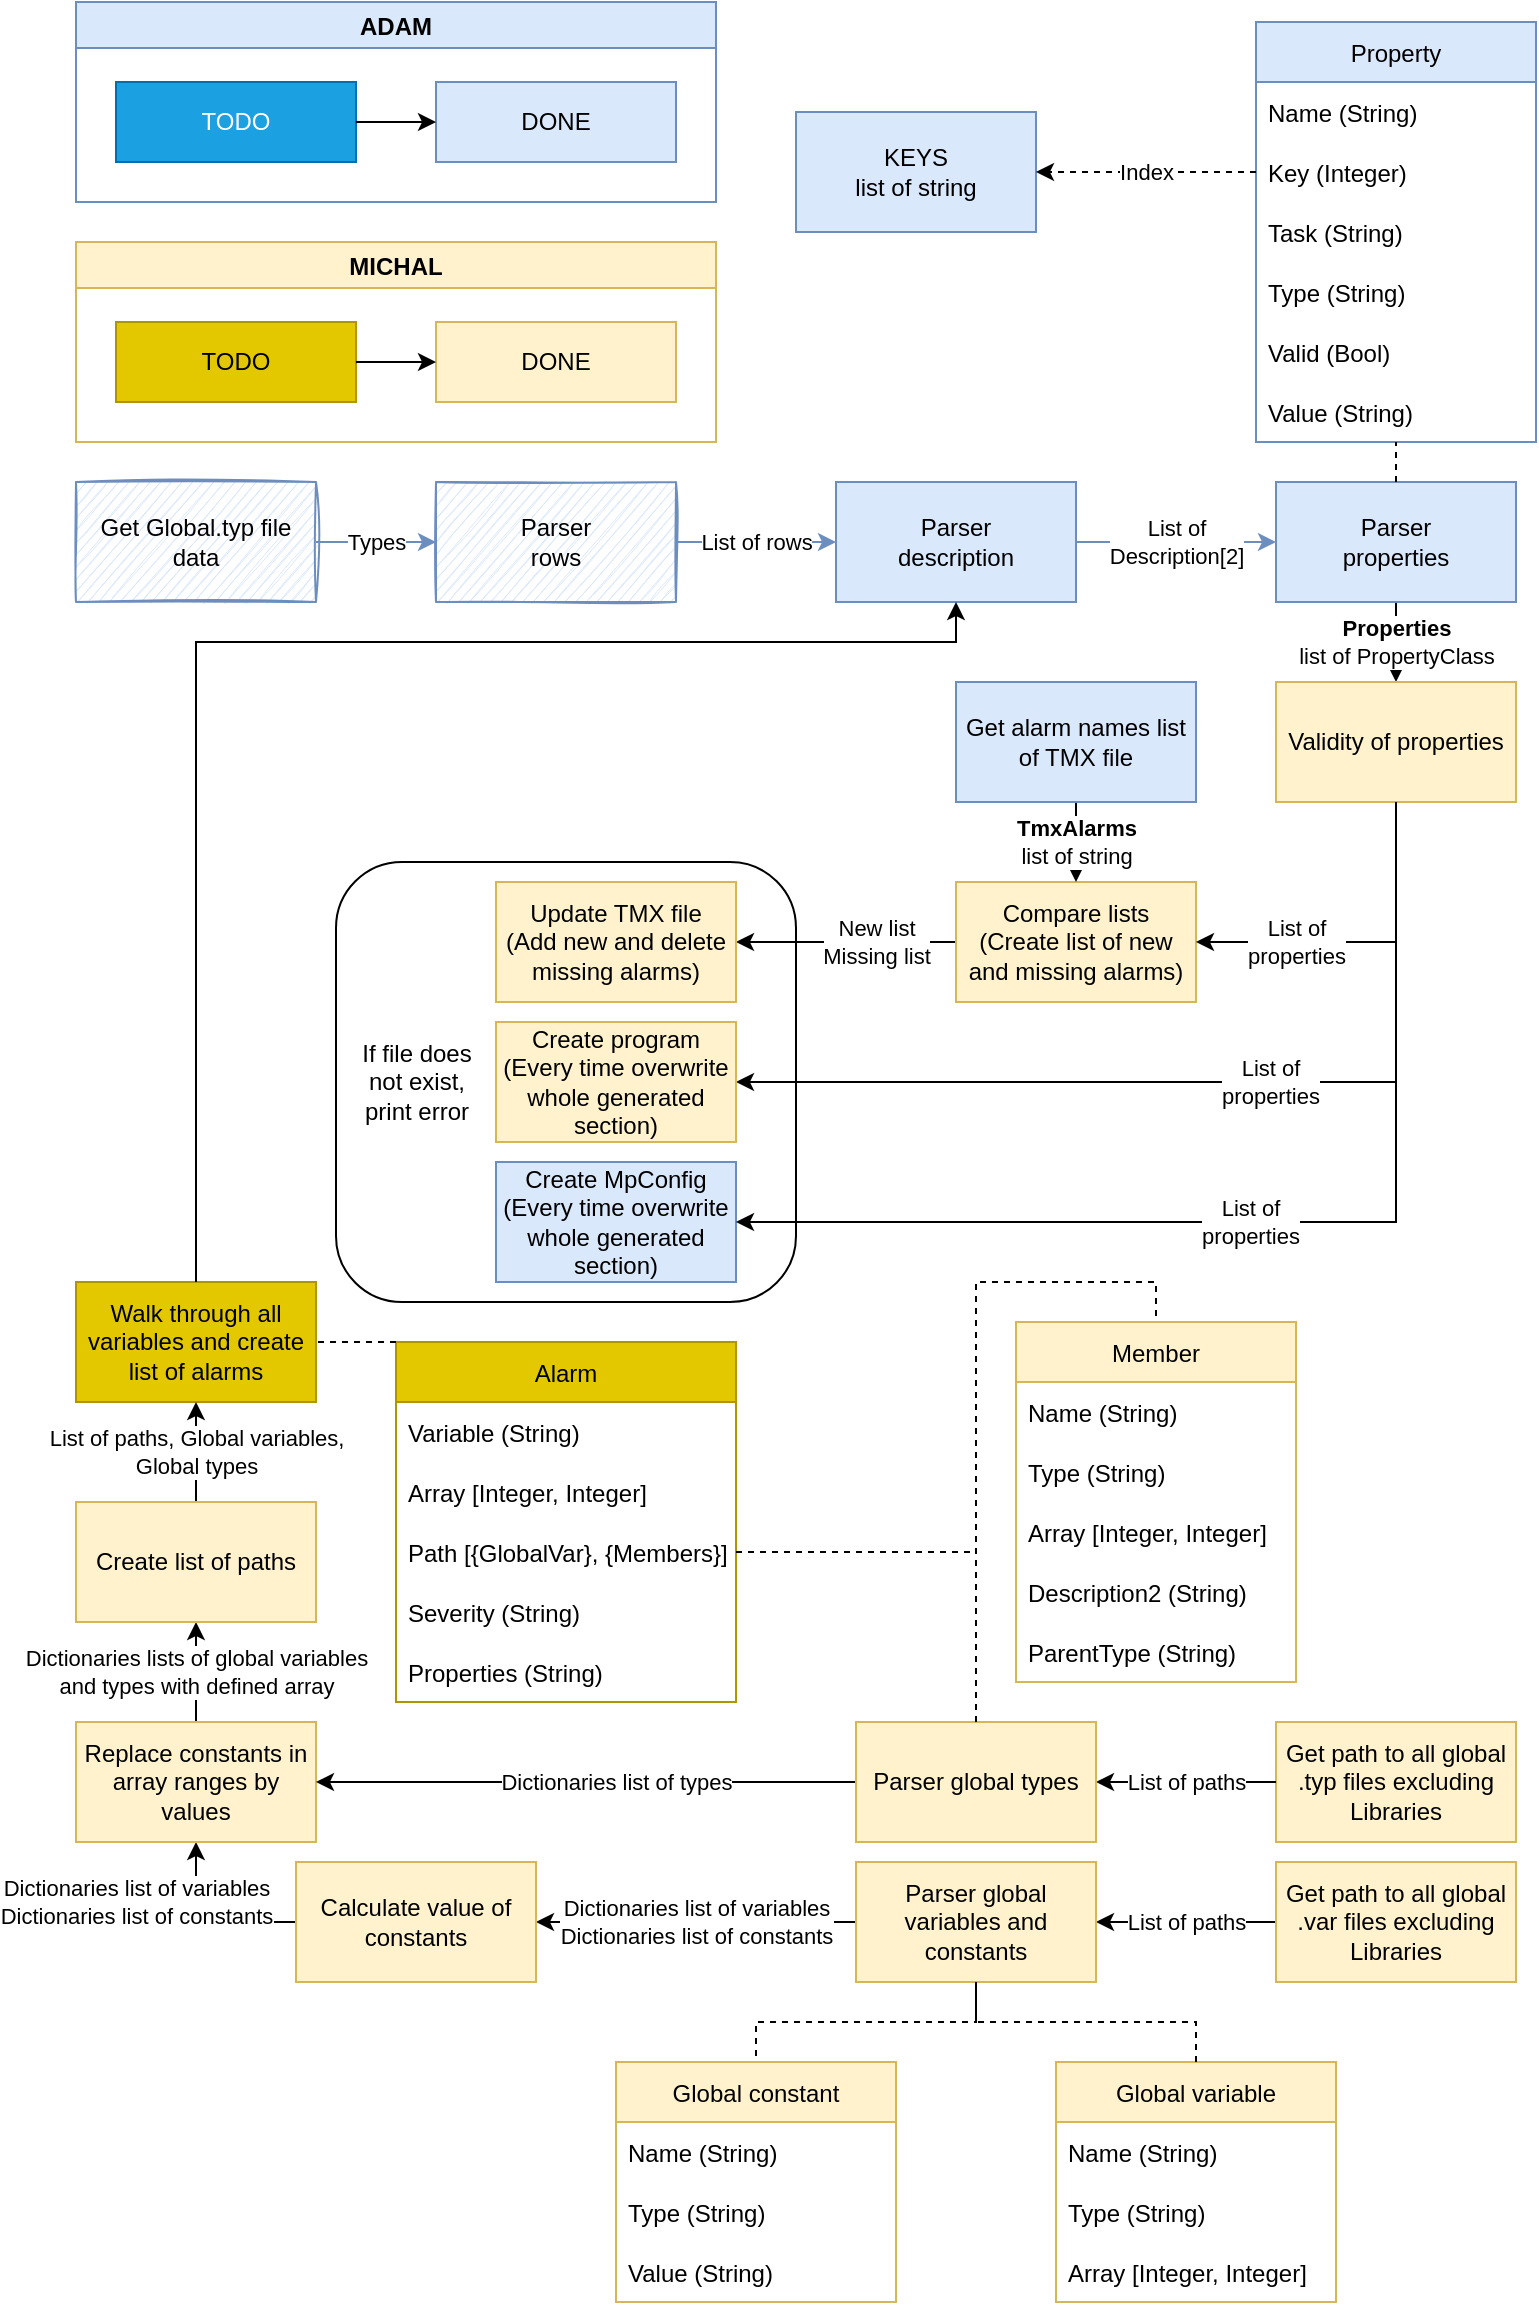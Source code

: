 <mxfile version="15.8.9" type="device"><diagram id="9NWAL7APkjzhfhenOMsG" name="Properties decoder"><mxGraphModel dx="1422" dy="762" grid="1" gridSize="10" guides="1" tooltips="1" connect="1" arrows="1" fold="1" page="1" pageScale="1" pageWidth="827" pageHeight="1169" math="0" shadow="0"><root><mxCell id="0"/><mxCell id="1" parent="0"/><mxCell id="HzwpLAhCbGpcK4hViFHr-84" value="" style="rounded=1;whiteSpace=wrap;html=1;labelBackgroundColor=none;" parent="1" vertex="1"><mxGeometry x="170" y="440" width="230" height="220" as="geometry"/></mxCell><mxCell id="HzwpLAhCbGpcK4hViFHr-85" value="Property" style="swimlane;fontStyle=0;childLayout=stackLayout;horizontal=1;startSize=30;horizontalStack=0;resizeParent=1;resizeParentMax=0;resizeLast=0;collapsible=1;marginBottom=0;fillColor=#dae8fc;strokeColor=#6c8ebf;" parent="1" vertex="1"><mxGeometry x="630" y="20" width="140" height="210" as="geometry"/></mxCell><mxCell id="HzwpLAhCbGpcK4hViFHr-115" value="Name (String)" style="text;strokeColor=none;fillColor=none;align=left;verticalAlign=middle;spacingLeft=4;spacingRight=4;overflow=hidden;points=[[0,0.5],[1,0.5]];portConstraint=eastwest;rotatable=0;" parent="HzwpLAhCbGpcK4hViFHr-85" vertex="1"><mxGeometry y="30" width="140" height="30" as="geometry"/></mxCell><mxCell id="HzwpLAhCbGpcK4hViFHr-86" value="Key (Integer)" style="text;strokeColor=none;fillColor=none;align=left;verticalAlign=middle;spacingLeft=4;spacingRight=4;overflow=hidden;points=[[0,0.5],[1,0.5]];portConstraint=eastwest;rotatable=0;" parent="HzwpLAhCbGpcK4hViFHr-85" vertex="1"><mxGeometry y="60" width="140" height="30" as="geometry"/></mxCell><mxCell id="HzwpLAhCbGpcK4hViFHr-89" value="Task (String)" style="text;strokeColor=none;fillColor=none;align=left;verticalAlign=middle;spacingLeft=4;spacingRight=4;overflow=hidden;points=[[0,0.5],[1,0.5]];portConstraint=eastwest;rotatable=0;" parent="HzwpLAhCbGpcK4hViFHr-85" vertex="1"><mxGeometry y="90" width="140" height="30" as="geometry"/></mxCell><mxCell id="HzwpLAhCbGpcK4hViFHr-116" value="Type (String)" style="text;strokeColor=none;fillColor=none;align=left;verticalAlign=middle;spacingLeft=4;spacingRight=4;overflow=hidden;points=[[0,0.5],[1,0.5]];portConstraint=eastwest;rotatable=0;" parent="HzwpLAhCbGpcK4hViFHr-85" vertex="1"><mxGeometry y="120" width="140" height="30" as="geometry"/></mxCell><mxCell id="HzwpLAhCbGpcK4hViFHr-87" value="Valid (Bool)" style="text;strokeColor=none;fillColor=none;align=left;verticalAlign=middle;spacingLeft=4;spacingRight=4;overflow=hidden;points=[[0,0.5],[1,0.5]];portConstraint=eastwest;rotatable=0;" parent="HzwpLAhCbGpcK4hViFHr-85" vertex="1"><mxGeometry y="150" width="140" height="30" as="geometry"/></mxCell><mxCell id="HzwpLAhCbGpcK4hViFHr-88" value="Value (String)" style="text;strokeColor=none;fillColor=none;align=left;verticalAlign=middle;spacingLeft=4;spacingRight=4;overflow=hidden;points=[[0,0.5],[1,0.5]];portConstraint=eastwest;rotatable=0;" parent="HzwpLAhCbGpcK4hViFHr-85" vertex="1"><mxGeometry y="180" width="140" height="30" as="geometry"/></mxCell><mxCell id="HzwpLAhCbGpcK4hViFHr-90" value="List of &lt;br&gt;Description[2]" style="edgeStyle=orthogonalEdgeStyle;rounded=0;orthogonalLoop=1;jettySize=auto;html=1;entryX=0;entryY=0.5;entryDx=0;entryDy=0;fillColor=#dae8fc;strokeColor=#6c8ebf;" parent="1" source="HzwpLAhCbGpcK4hViFHr-91" target="HzwpLAhCbGpcK4hViFHr-95" edge="1"><mxGeometry relative="1" as="geometry"><mxPoint x="594.0" y="295" as="targetPoint"/></mxGeometry></mxCell><mxCell id="HzwpLAhCbGpcK4hViFHr-91" value="Parser&lt;br&gt;description" style="rounded=0;whiteSpace=wrap;html=1;fillColor=#dae8fc;strokeColor=#6c8ebf;" parent="1" vertex="1"><mxGeometry x="420" y="250" width="120" height="60" as="geometry"/></mxCell><mxCell id="HzwpLAhCbGpcK4hViFHr-92" value="List of rows" style="edgeStyle=orthogonalEdgeStyle;rounded=0;orthogonalLoop=1;jettySize=auto;html=1;exitX=1;exitY=0.5;exitDx=0;exitDy=0;fillColor=#dae8fc;strokeColor=#6c8ebf;" parent="1" source="HzwpLAhCbGpcK4hViFHr-93" target="HzwpLAhCbGpcK4hViFHr-91" edge="1"><mxGeometry relative="1" as="geometry"><mxPoint x="450" y="280" as="sourcePoint"/></mxGeometry></mxCell><mxCell id="HzwpLAhCbGpcK4hViFHr-93" value="Parser&lt;br&gt;rows" style="rounded=0;whiteSpace=wrap;html=1;fillColor=#dae8fc;strokeColor=#6c8ebf;gradientDirection=west;glass=0;shadow=0;sketch=1;" parent="1" vertex="1"><mxGeometry x="220" y="250" width="120" height="60" as="geometry"/></mxCell><mxCell id="HzwpLAhCbGpcK4hViFHr-94" value="&lt;b&gt;Properties&lt;/b&gt;&lt;br&gt;list of PropertyClass" style="edgeStyle=orthogonalEdgeStyle;rounded=0;orthogonalLoop=1;jettySize=auto;html=1;exitX=0.5;exitY=1;exitDx=0;exitDy=0;" parent="1" source="HzwpLAhCbGpcK4hViFHr-95" target="HzwpLAhCbGpcK4hViFHr-98" edge="1"><mxGeometry relative="1" as="geometry"/></mxCell><mxCell id="HzwpLAhCbGpcK4hViFHr-95" value="Parser&lt;br&gt;properties" style="rounded=0;whiteSpace=wrap;html=1;fillColor=#dae8fc;strokeColor=#6c8ebf;" parent="1" vertex="1"><mxGeometry x="640" y="250" width="120" height="60" as="geometry"/></mxCell><mxCell id="HzwpLAhCbGpcK4hViFHr-96" value="" style="endArrow=none;dashed=1;html=1;rounded=0;exitX=0.5;exitY=0;exitDx=0;exitDy=0;" parent="1" source="HzwpLAhCbGpcK4hViFHr-95" target="HzwpLAhCbGpcK4hViFHr-85" edge="1"><mxGeometry width="50" height="50" relative="1" as="geometry"><mxPoint x="640" y="340" as="sourcePoint"/><mxPoint x="530" y="240" as="targetPoint"/></mxGeometry></mxCell><mxCell id="HzwpLAhCbGpcK4hViFHr-97" value="List of&lt;br&gt;properties" style="edgeStyle=orthogonalEdgeStyle;rounded=0;orthogonalLoop=1;jettySize=auto;html=1;entryX=1;entryY=0.5;entryDx=0;entryDy=0;" parent="1" source="HzwpLAhCbGpcK4hViFHr-98" target="HzwpLAhCbGpcK4hViFHr-101" edge="1"><mxGeometry x="-0.137" relative="1" as="geometry"><mxPoint x="700" y="540" as="targetPoint"/><Array as="points"><mxPoint x="700" y="550"/></Array><mxPoint as="offset"/></mxGeometry></mxCell><mxCell id="HzwpLAhCbGpcK4hViFHr-98" value="Validity&amp;nbsp;of properties" style="rounded=0;whiteSpace=wrap;html=1;fillColor=#fff2cc;strokeColor=#d6b656;" parent="1" vertex="1"><mxGeometry x="640" y="350" width="120" height="60" as="geometry"/></mxCell><mxCell id="HzwpLAhCbGpcK4hViFHr-99" value="KEYS&lt;br&gt;list of string" style="rounded=0;whiteSpace=wrap;html=1;fillColor=#dae8fc;strokeColor=#6c8ebf;" parent="1" vertex="1"><mxGeometry x="400" y="65" width="120" height="60" as="geometry"/></mxCell><mxCell id="HzwpLAhCbGpcK4hViFHr-100" value="Index" style="edgeStyle=orthogonalEdgeStyle;rounded=0;orthogonalLoop=1;jettySize=auto;html=1;exitX=0;exitY=0.5;exitDx=0;exitDy=0;entryX=1;entryY=0.5;entryDx=0;entryDy=0;dashed=1;" parent="1" source="HzwpLAhCbGpcK4hViFHr-86" target="HzwpLAhCbGpcK4hViFHr-99" edge="1"><mxGeometry relative="1" as="geometry"/></mxCell><mxCell id="HzwpLAhCbGpcK4hViFHr-101" value="Create program&lt;br&gt;(Every time overwrite whole generated section)" style="whiteSpace=wrap;html=1;rounded=0;fillColor=#fff2cc;strokeColor=#d6b656;" parent="1" vertex="1"><mxGeometry x="250" y="520" width="120" height="60" as="geometry"/></mxCell><mxCell id="HzwpLAhCbGpcK4hViFHr-102" value="Create MpConfig&lt;br&gt;(Every time overwrite whole generated section)" style="whiteSpace=wrap;html=1;rounded=0;fillColor=#dae8fc;strokeColor=#6c8ebf;" parent="1" vertex="1"><mxGeometry x="250" y="590" width="120" height="60" as="geometry"/></mxCell><mxCell id="HzwpLAhCbGpcK4hViFHr-103" value="Types" style="edgeStyle=orthogonalEdgeStyle;rounded=0;orthogonalLoop=1;jettySize=auto;html=1;entryX=0;entryY=0.5;entryDx=0;entryDy=0;fillColor=#dae8fc;strokeColor=#6c8ebf;" parent="1" source="HzwpLAhCbGpcK4hViFHr-104" target="HzwpLAhCbGpcK4hViFHr-93" edge="1"><mxGeometry relative="1" as="geometry"/></mxCell><mxCell id="HzwpLAhCbGpcK4hViFHr-104" value="Get Global.typ file data" style="rounded=0;whiteSpace=wrap;html=1;fillColor=#dae8fc;strokeColor=#6c8ebf;gradientDirection=west;glass=0;shadow=0;sketch=1;" parent="1" vertex="1"><mxGeometry x="40" y="250" width="120" height="60" as="geometry"/></mxCell><mxCell id="HzwpLAhCbGpcK4hViFHr-105" value="List of&lt;br&gt;properties" style="edgeStyle=orthogonalEdgeStyle;rounded=0;orthogonalLoop=1;jettySize=auto;html=1;entryX=1;entryY=0.5;entryDx=0;entryDy=0;exitX=0.5;exitY=1;exitDx=0;exitDy=0;" parent="1" source="HzwpLAhCbGpcK4hViFHr-98" target="HzwpLAhCbGpcK4hViFHr-102" edge="1"><mxGeometry x="0.049" relative="1" as="geometry"><mxPoint x="710" y="490" as="sourcePoint"/><mxPoint x="570" y="560" as="targetPoint"/><Array as="points"><mxPoint x="700" y="620"/></Array><mxPoint as="offset"/></mxGeometry></mxCell><mxCell id="HzwpLAhCbGpcK4hViFHr-108" value="New list&lt;br&gt;Missing list" style="edgeStyle=orthogonalEdgeStyle;rounded=0;orthogonalLoop=1;jettySize=auto;html=1;" parent="1" source="HzwpLAhCbGpcK4hViFHr-109" target="HzwpLAhCbGpcK4hViFHr-114" edge="1"><mxGeometry x="-0.273" relative="1" as="geometry"><mxPoint as="offset"/><Array as="points"><mxPoint x="410" y="480"/><mxPoint x="410" y="480"/></Array></mxGeometry></mxCell><mxCell id="HzwpLAhCbGpcK4hViFHr-109" value="Compare lists&lt;br&gt;(Create list of new and missing alarms)" style="rounded=0;whiteSpace=wrap;html=1;fillColor=#fff2cc;strokeColor=#d6b656;" parent="1" vertex="1"><mxGeometry x="480" y="450" width="120" height="60" as="geometry"/></mxCell><mxCell id="HzwpLAhCbGpcK4hViFHr-110" value="&lt;b&gt;TmxAlarms&lt;br&gt;&lt;/b&gt;list of string" style="edgeStyle=orthogonalEdgeStyle;rounded=0;orthogonalLoop=1;jettySize=auto;html=1;" parent="1" source="HzwpLAhCbGpcK4hViFHr-111" target="HzwpLAhCbGpcK4hViFHr-109" edge="1"><mxGeometry relative="1" as="geometry"/></mxCell><mxCell id="HzwpLAhCbGpcK4hViFHr-111" value="Get alarm names list of TMX file" style="rounded=0;whiteSpace=wrap;html=1;fillColor=#dae8fc;strokeColor=#6c8ebf;" parent="1" vertex="1"><mxGeometry x="480" y="350" width="120" height="60" as="geometry"/></mxCell><mxCell id="HzwpLAhCbGpcK4hViFHr-112" value="List of&lt;br&gt;properties" style="edgeStyle=orthogonalEdgeStyle;rounded=0;orthogonalLoop=1;jettySize=auto;html=1;entryX=1;entryY=0.5;entryDx=0;entryDy=0;exitX=0.5;exitY=1;exitDx=0;exitDy=0;" parent="1" source="HzwpLAhCbGpcK4hViFHr-98" target="HzwpLAhCbGpcK4hViFHr-109" edge="1"><mxGeometry x="0.412" relative="1" as="geometry"><mxPoint x="710" y="440" as="sourcePoint"/><mxPoint x="550" y="610" as="targetPoint"/><Array as="points"><mxPoint x="700" y="480"/></Array><mxPoint as="offset"/></mxGeometry></mxCell><mxCell id="HzwpLAhCbGpcK4hViFHr-113" value="If file does&lt;br&gt;not exist,&lt;br&gt;print error" style="text;html=1;align=center;verticalAlign=middle;resizable=0;points=[];autosize=1;strokeColor=none;fillColor=none;" parent="1" vertex="1"><mxGeometry x="175" y="525" width="70" height="50" as="geometry"/></mxCell><mxCell id="HzwpLAhCbGpcK4hViFHr-114" value="Update TMX file&lt;br&gt;(Add new and delete missing alarms)" style="rounded=0;whiteSpace=wrap;html=1;fillColor=#fff2cc;strokeColor=#d6b656;" parent="1" vertex="1"><mxGeometry x="250" y="450" width="120" height="60" as="geometry"/></mxCell><mxCell id="QvO_6JArTD7BzE3vEbCa-9" value="ADAM" style="swimlane;fillColor=#dae8fc;strokeColor=#6c8ebf;" parent="1" vertex="1"><mxGeometry x="40" y="10" width="320" height="100" as="geometry"/></mxCell><mxCell id="HzwpLAhCbGpcK4hViFHr-106" value="TODO" style="rounded=0;whiteSpace=wrap;html=1;fillColor=#1ba1e2;strokeColor=#006EAF;fontColor=#ffffff;" parent="QvO_6JArTD7BzE3vEbCa-9" vertex="1"><mxGeometry x="20" y="40" width="120" height="40" as="geometry"/></mxCell><mxCell id="QvO_6JArTD7BzE3vEbCa-3" value="DONE" style="rounded=0;whiteSpace=wrap;html=1;fillColor=#dae8fc;strokeColor=#6c8ebf;" parent="QvO_6JArTD7BzE3vEbCa-9" vertex="1"><mxGeometry x="180" y="40" width="120" height="40" as="geometry"/></mxCell><mxCell id="QvO_6JArTD7BzE3vEbCa-2" value="" style="edgeStyle=orthogonalEdgeStyle;rounded=0;orthogonalLoop=1;jettySize=auto;html=1;entryX=0;entryY=0.5;entryDx=0;entryDy=0;" parent="QvO_6JArTD7BzE3vEbCa-9" source="HzwpLAhCbGpcK4hViFHr-106" target="QvO_6JArTD7BzE3vEbCa-3" edge="1"><mxGeometry relative="1" as="geometry"><mxPoint x="-210" y="10" as="targetPoint"/></mxGeometry></mxCell><mxCell id="QvO_6JArTD7BzE3vEbCa-10" value="MICHAL" style="swimlane;fillColor=#fff2cc;strokeColor=#d6b656;" parent="1" vertex="1"><mxGeometry x="40" y="130" width="320" height="100" as="geometry"><mxRectangle x="50" y="280" width="80" height="23" as="alternateBounds"/></mxGeometry></mxCell><mxCell id="QvO_6JArTD7BzE3vEbCa-11" value="TODO" style="rounded=0;whiteSpace=wrap;html=1;fillColor=#e3c800;strokeColor=#B09500;fontColor=#000000;" parent="QvO_6JArTD7BzE3vEbCa-10" vertex="1"><mxGeometry x="20" y="40" width="120" height="40" as="geometry"/></mxCell><mxCell id="QvO_6JArTD7BzE3vEbCa-12" value="DONE" style="rounded=0;whiteSpace=wrap;html=1;fillColor=#fff2cc;strokeColor=#d6b656;" parent="QvO_6JArTD7BzE3vEbCa-10" vertex="1"><mxGeometry x="180" y="40" width="120" height="40" as="geometry"/></mxCell><mxCell id="QvO_6JArTD7BzE3vEbCa-13" value="" style="edgeStyle=orthogonalEdgeStyle;rounded=0;orthogonalLoop=1;jettySize=auto;html=1;entryX=0;entryY=0.5;entryDx=0;entryDy=0;" parent="QvO_6JArTD7BzE3vEbCa-10" source="QvO_6JArTD7BzE3vEbCa-11" target="QvO_6JArTD7BzE3vEbCa-12" edge="1"><mxGeometry relative="1" as="geometry"><mxPoint x="-210" y="10" as="targetPoint"/></mxGeometry></mxCell><mxCell id="1fbnJ7_X0OleI06kqf7i-3" value="List of paths" style="edgeStyle=orthogonalEdgeStyle;rounded=0;orthogonalLoop=1;jettySize=auto;html=1;" parent="1" source="1fbnJ7_X0OleI06kqf7i-1" target="1fbnJ7_X0OleI06kqf7i-2" edge="1"><mxGeometry relative="1" as="geometry"/></mxCell><mxCell id="1fbnJ7_X0OleI06kqf7i-1" value="Get path to all global .var files excluding Libraries" style="rounded=0;whiteSpace=wrap;html=1;fillColor=#fff2cc;strokeColor=#d6b656;" parent="1" vertex="1"><mxGeometry x="640" y="940" width="120" height="60" as="geometry"/></mxCell><mxCell id="1fbnJ7_X0OleI06kqf7i-18" value="Dictionaries list of variables&lt;br&gt;Dictionaries list of constants" style="edgeStyle=orthogonalEdgeStyle;rounded=0;orthogonalLoop=1;jettySize=auto;html=1;" parent="1" source="1fbnJ7_X0OleI06kqf7i-2" target="1fbnJ7_X0OleI06kqf7i-17" edge="1"><mxGeometry relative="1" as="geometry"/></mxCell><mxCell id="1fbnJ7_X0OleI06kqf7i-2" value="Parser global variables and constants" style="whiteSpace=wrap;html=1;rounded=0;strokeColor=#d6b656;fillColor=#fff2cc;" parent="1" vertex="1"><mxGeometry x="430" y="940" width="120" height="60" as="geometry"/></mxCell><mxCell id="1fbnJ7_X0OleI06kqf7i-4" value="Global variable" style="swimlane;fontStyle=0;childLayout=stackLayout;horizontal=1;startSize=30;horizontalStack=0;resizeParent=1;resizeParentMax=0;resizeLast=0;collapsible=1;marginBottom=0;fillColor=#fff2cc;strokeColor=#d6b656;" parent="1" vertex="1"><mxGeometry x="530" y="1040" width="140" height="120" as="geometry"/></mxCell><mxCell id="1fbnJ7_X0OleI06kqf7i-5" value="Name (String)" style="text;strokeColor=none;fillColor=none;align=left;verticalAlign=middle;spacingLeft=4;spacingRight=4;overflow=hidden;points=[[0,0.5],[1,0.5]];portConstraint=eastwest;rotatable=0;" parent="1fbnJ7_X0OleI06kqf7i-4" vertex="1"><mxGeometry y="30" width="140" height="30" as="geometry"/></mxCell><mxCell id="1fbnJ7_X0OleI06kqf7i-8" value="Type (String)" style="text;strokeColor=none;fillColor=none;align=left;verticalAlign=middle;spacingLeft=4;spacingRight=4;overflow=hidden;points=[[0,0.5],[1,0.5]];portConstraint=eastwest;rotatable=0;" parent="1fbnJ7_X0OleI06kqf7i-4" vertex="1"><mxGeometry y="60" width="140" height="30" as="geometry"/></mxCell><mxCell id="1fbnJ7_X0OleI06kqf7i-9" value="Array [Integer, Integer]" style="text;strokeColor=none;fillColor=none;align=left;verticalAlign=middle;spacingLeft=4;spacingRight=4;overflow=hidden;points=[[0,0.5],[1,0.5]];portConstraint=eastwest;rotatable=0;" parent="1fbnJ7_X0OleI06kqf7i-4" vertex="1"><mxGeometry y="90" width="140" height="30" as="geometry"/></mxCell><mxCell id="1fbnJ7_X0OleI06kqf7i-11" value="" style="endArrow=none;dashed=1;html=1;rounded=0;entryX=0.5;entryY=1;entryDx=0;entryDy=0;exitX=0.5;exitY=0;exitDx=0;exitDy=0;" parent="1" source="1fbnJ7_X0OleI06kqf7i-4" target="1fbnJ7_X0OleI06kqf7i-2" edge="1"><mxGeometry width="50" height="50" relative="1" as="geometry"><mxPoint x="390" y="1095" as="sourcePoint"/><mxPoint x="440" y="1045" as="targetPoint"/><Array as="points"><mxPoint x="600" y="1020"/><mxPoint x="490" y="1020"/></Array></mxGeometry></mxCell><mxCell id="1fbnJ7_X0OleI06kqf7i-12" value="Global constant" style="swimlane;fontStyle=0;childLayout=stackLayout;horizontal=1;startSize=30;horizontalStack=0;resizeParent=1;resizeParentMax=0;resizeLast=0;collapsible=1;marginBottom=0;fillColor=#fff2cc;strokeColor=#d6b656;" parent="1" vertex="1"><mxGeometry x="310" y="1040" width="140" height="120" as="geometry"/></mxCell><mxCell id="1fbnJ7_X0OleI06kqf7i-13" value="Name (String)" style="text;strokeColor=none;fillColor=none;align=left;verticalAlign=middle;spacingLeft=4;spacingRight=4;overflow=hidden;points=[[0,0.5],[1,0.5]];portConstraint=eastwest;rotatable=0;" parent="1fbnJ7_X0OleI06kqf7i-12" vertex="1"><mxGeometry y="30" width="140" height="30" as="geometry"/></mxCell><mxCell id="1fbnJ7_X0OleI06kqf7i-14" value="Type (String)" style="text;strokeColor=none;fillColor=none;align=left;verticalAlign=middle;spacingLeft=4;spacingRight=4;overflow=hidden;points=[[0,0.5],[1,0.5]];portConstraint=eastwest;rotatable=0;" parent="1fbnJ7_X0OleI06kqf7i-12" vertex="1"><mxGeometry y="60" width="140" height="30" as="geometry"/></mxCell><mxCell id="1fbnJ7_X0OleI06kqf7i-15" value="Value (String)" style="text;strokeColor=none;fillColor=none;align=left;verticalAlign=middle;spacingLeft=4;spacingRight=4;overflow=hidden;points=[[0,0.5],[1,0.5]];portConstraint=eastwest;rotatable=0;" parent="1fbnJ7_X0OleI06kqf7i-12" vertex="1"><mxGeometry y="90" width="140" height="30" as="geometry"/></mxCell><mxCell id="1fbnJ7_X0OleI06kqf7i-16" value="" style="endArrow=none;dashed=1;html=1;rounded=0;exitX=0.5;exitY=1;exitDx=0;exitDy=0;entryX=0.5;entryY=0;entryDx=0;entryDy=0;" parent="1" source="1fbnJ7_X0OleI06kqf7i-2" target="1fbnJ7_X0OleI06kqf7i-12" edge="1"><mxGeometry width="50" height="50" relative="1" as="geometry"><mxPoint x="490" y="958" as="sourcePoint"/><mxPoint x="630" y="905" as="targetPoint"/><Array as="points"><mxPoint x="490" y="1020"/><mxPoint x="380" y="1020"/></Array></mxGeometry></mxCell><mxCell id="1fbnJ7_X0OleI06kqf7i-20" value="Dictionaries list of variables&lt;br&gt;Dictionaries list of constants" style="edgeStyle=orthogonalEdgeStyle;rounded=0;orthogonalLoop=1;jettySize=auto;html=1;exitX=0;exitY=0.5;exitDx=0;exitDy=0;" parent="1" source="1fbnJ7_X0OleI06kqf7i-17" target="1fbnJ7_X0OleI06kqf7i-19" edge="1"><mxGeometry x="0.333" y="30" relative="1" as="geometry"><mxPoint as="offset"/></mxGeometry></mxCell><mxCell id="1fbnJ7_X0OleI06kqf7i-17" value="Calculate value of constants" style="whiteSpace=wrap;html=1;rounded=0;strokeColor=#d6b656;fillColor=#fff2cc;" parent="1" vertex="1"><mxGeometry x="150" y="940" width="120" height="60" as="geometry"/></mxCell><mxCell id="1fbnJ7_X0OleI06kqf7i-23" value="Dictionaries lists of global variables&lt;br&gt;and types with defined array" style="edgeStyle=orthogonalEdgeStyle;rounded=0;orthogonalLoop=1;jettySize=auto;html=1;entryX=0.5;entryY=1;entryDx=0;entryDy=0;" parent="1" source="1fbnJ7_X0OleI06kqf7i-19" target="IU4C6IMOC_qkIUQs_Qxi-1" edge="1"><mxGeometry relative="1" as="geometry"><mxPoint x="100" y="790" as="targetPoint"/><mxPoint as="offset"/></mxGeometry></mxCell><mxCell id="1fbnJ7_X0OleI06kqf7i-19" value="Replace constants in array ranges by values" style="whiteSpace=wrap;html=1;rounded=0;strokeColor=#d6b656;fillColor=#fff2cc;" parent="1" vertex="1"><mxGeometry x="40" y="870" width="120" height="60" as="geometry"/></mxCell><mxCell id="1fbnJ7_X0OleI06kqf7i-22" value="Walk through all variables and create list of alarms" style="whiteSpace=wrap;html=1;rounded=0;strokeColor=#B09500;fillColor=#e3c800;fontColor=#000000;" parent="1" vertex="1"><mxGeometry x="40" y="650" width="120" height="60" as="geometry"/></mxCell><mxCell id="1fbnJ7_X0OleI06kqf7i-26" value="" style="edgeStyle=orthogonalEdgeStyle;rounded=0;orthogonalLoop=1;jettySize=auto;html=1;entryX=1;entryY=0.5;entryDx=0;entryDy=0;exitX=0;exitY=0.5;exitDx=0;exitDy=0;" parent="1" source="1fbnJ7_X0OleI06kqf7i-29" target="1fbnJ7_X0OleI06kqf7i-19" edge="1"><mxGeometry relative="1" as="geometry"><mxPoint x="300" y="900" as="sourcePoint"/><mxPoint x="260" y="930" as="targetPoint"/><Array as="points"/></mxGeometry></mxCell><mxCell id="1fbnJ7_X0OleI06kqf7i-27" value="Dictionaries list of types" style="edgeLabel;html=1;align=center;verticalAlign=middle;resizable=0;points=[];" parent="1fbnJ7_X0OleI06kqf7i-26" vertex="1" connectable="0"><mxGeometry x="-0.463" y="1" relative="1" as="geometry"><mxPoint x="-48" y="-1" as="offset"/></mxGeometry></mxCell><mxCell id="1fbnJ7_X0OleI06kqf7i-24" value="Get path to all global .typ files excluding Libraries" style="whiteSpace=wrap;html=1;rounded=0;strokeColor=#d6b656;fillColor=#fff2cc;" parent="1" vertex="1"><mxGeometry x="640" y="870" width="120" height="60" as="geometry"/></mxCell><mxCell id="1fbnJ7_X0OleI06kqf7i-28" value="List of paths" style="edgeStyle=orthogonalEdgeStyle;rounded=0;orthogonalLoop=1;jettySize=auto;html=1;exitX=0;exitY=0.5;exitDx=0;exitDy=0;" parent="1" source="1fbnJ7_X0OleI06kqf7i-24" target="1fbnJ7_X0OleI06kqf7i-29" edge="1"><mxGeometry relative="1" as="geometry"><mxPoint x="640" y="900" as="sourcePoint"/></mxGeometry></mxCell><mxCell id="1fbnJ7_X0OleI06kqf7i-29" value="Parser global types" style="whiteSpace=wrap;html=1;rounded=0;strokeColor=#d6b656;fillColor=#fff2cc;" parent="1" vertex="1"><mxGeometry x="430" y="870" width="120" height="60" as="geometry"/></mxCell><mxCell id="1fbnJ7_X0OleI06kqf7i-36" value="" style="endArrow=none;dashed=1;html=1;rounded=0;exitX=0.5;exitY=0;exitDx=0;exitDy=0;entryX=0.5;entryY=0;entryDx=0;entryDy=0;" parent="1" source="1fbnJ7_X0OleI06kqf7i-29" target="1fbnJ7_X0OleI06kqf7i-40" edge="1"><mxGeometry width="50" height="50" relative="1" as="geometry"><mxPoint x="560" y="775" as="sourcePoint"/><mxPoint x="490" y="830" as="targetPoint"/><Array as="points"><mxPoint x="490" y="650"/><mxPoint x="580" y="650"/></Array></mxGeometry></mxCell><mxCell id="1fbnJ7_X0OleI06kqf7i-40" value="Member" style="swimlane;fontStyle=0;childLayout=stackLayout;horizontal=1;startSize=30;horizontalStack=0;resizeParent=1;resizeParentMax=0;resizeLast=0;collapsible=1;marginBottom=0;fillColor=#fff2cc;strokeColor=#d6b656;" parent="1" vertex="1"><mxGeometry x="510" y="670" width="140" height="180" as="geometry"/></mxCell><mxCell id="1fbnJ7_X0OleI06kqf7i-41" value="Name (String)" style="text;strokeColor=none;fillColor=none;align=left;verticalAlign=middle;spacingLeft=4;spacingRight=4;overflow=hidden;points=[[0,0.5],[1,0.5]];portConstraint=eastwest;rotatable=0;" parent="1fbnJ7_X0OleI06kqf7i-40" vertex="1"><mxGeometry y="30" width="140" height="30" as="geometry"/></mxCell><mxCell id="1fbnJ7_X0OleI06kqf7i-42" value="Type (String)" style="text;strokeColor=none;fillColor=none;align=left;verticalAlign=middle;spacingLeft=4;spacingRight=4;overflow=hidden;points=[[0,0.5],[1,0.5]];portConstraint=eastwest;rotatable=0;" parent="1fbnJ7_X0OleI06kqf7i-40" vertex="1"><mxGeometry y="60" width="140" height="30" as="geometry"/></mxCell><mxCell id="1fbnJ7_X0OleI06kqf7i-43" value="Array [Integer, Integer]" style="text;strokeColor=none;fillColor=none;align=left;verticalAlign=middle;spacingLeft=4;spacingRight=4;overflow=hidden;points=[[0,0.5],[1,0.5]];portConstraint=eastwest;rotatable=0;" parent="1fbnJ7_X0OleI06kqf7i-40" vertex="1"><mxGeometry y="90" width="140" height="30" as="geometry"/></mxCell><mxCell id="1fbnJ7_X0OleI06kqf7i-44" value="Description2 (String)" style="text;strokeColor=none;fillColor=none;align=left;verticalAlign=middle;spacingLeft=4;spacingRight=4;overflow=hidden;points=[[0,0.5],[1,0.5]];portConstraint=eastwest;rotatable=0;" parent="1fbnJ7_X0OleI06kqf7i-40" vertex="1"><mxGeometry y="120" width="140" height="30" as="geometry"/></mxCell><mxCell id="IU4C6IMOC_qkIUQs_Qxi-4" value="ParentType (String)" style="text;strokeColor=none;fillColor=none;align=left;verticalAlign=middle;spacingLeft=4;spacingRight=4;overflow=hidden;points=[[0,0.5],[1,0.5]];portConstraint=eastwest;rotatable=0;" vertex="1" parent="1fbnJ7_X0OleI06kqf7i-40"><mxGeometry y="150" width="140" height="30" as="geometry"/></mxCell><mxCell id="1fbnJ7_X0OleI06kqf7i-45" value="Alarm" style="swimlane;fontStyle=0;childLayout=stackLayout;horizontal=1;startSize=30;horizontalStack=0;resizeParent=1;resizeParentMax=0;resizeLast=0;collapsible=1;marginBottom=0;fillColor=#e3c800;strokeColor=#B09500;fontColor=#000000;" parent="1" vertex="1"><mxGeometry x="200" y="680" width="170" height="180" as="geometry"/></mxCell><mxCell id="1fbnJ7_X0OleI06kqf7i-46" value="Variable (String)" style="text;strokeColor=none;fillColor=none;align=left;verticalAlign=middle;spacingLeft=4;spacingRight=4;overflow=hidden;points=[[0,0.5],[1,0.5]];portConstraint=eastwest;rotatable=0;" parent="1fbnJ7_X0OleI06kqf7i-45" vertex="1"><mxGeometry y="30" width="170" height="30" as="geometry"/></mxCell><mxCell id="NcyqUEipQ9_lQjtAxni9-2" value="Array [Integer, Integer]" style="text;strokeColor=none;fillColor=none;align=left;verticalAlign=middle;spacingLeft=4;spacingRight=4;overflow=hidden;points=[[0,0.5],[1,0.5]];portConstraint=eastwest;rotatable=0;" parent="1fbnJ7_X0OleI06kqf7i-45" vertex="1"><mxGeometry y="60" width="170" height="30" as="geometry"/></mxCell><mxCell id="1fbnJ7_X0OleI06kqf7i-47" value="Path [{GlobalVar}, {Members}]" style="text;strokeColor=none;fillColor=none;align=left;verticalAlign=middle;spacingLeft=4;spacingRight=4;overflow=hidden;points=[[0,0.5],[1,0.5]];portConstraint=eastwest;rotatable=0;" parent="1fbnJ7_X0OleI06kqf7i-45" vertex="1"><mxGeometry y="90" width="170" height="30" as="geometry"/></mxCell><mxCell id="NcyqUEipQ9_lQjtAxni9-1" value="Severity (String)" style="text;strokeColor=none;fillColor=none;align=left;verticalAlign=middle;spacingLeft=4;spacingRight=4;overflow=hidden;points=[[0,0.5],[1,0.5]];portConstraint=eastwest;rotatable=0;" parent="1fbnJ7_X0OleI06kqf7i-45" vertex="1"><mxGeometry y="120" width="170" height="30" as="geometry"/></mxCell><mxCell id="1fbnJ7_X0OleI06kqf7i-49" value="Properties (String)" style="text;strokeColor=none;fillColor=none;align=left;verticalAlign=middle;spacingLeft=4;spacingRight=4;overflow=hidden;points=[[0,0.5],[1,0.5]];portConstraint=eastwest;rotatable=0;" parent="1fbnJ7_X0OleI06kqf7i-45" vertex="1"><mxGeometry y="150" width="170" height="30" as="geometry"/></mxCell><mxCell id="1fbnJ7_X0OleI06kqf7i-50" value="" style="endArrow=none;dashed=1;html=1;rounded=0;exitX=1;exitY=0.5;exitDx=0;exitDy=0;" parent="1" source="1fbnJ7_X0OleI06kqf7i-47" edge="1"><mxGeometry width="50" height="50" relative="1" as="geometry"><mxPoint x="500" y="823" as="sourcePoint"/><mxPoint x="490" y="785" as="targetPoint"/><Array as="points"/></mxGeometry></mxCell><mxCell id="1fbnJ7_X0OleI06kqf7i-53" value="" style="endArrow=classic;html=1;rounded=0;exitX=0.5;exitY=0;exitDx=0;exitDy=0;entryX=0.5;entryY=1;entryDx=0;entryDy=0;" parent="1" source="1fbnJ7_X0OleI06kqf7i-22" target="HzwpLAhCbGpcK4hViFHr-91" edge="1"><mxGeometry width="50" height="50" relative="1" as="geometry"><mxPoint x="390" y="530" as="sourcePoint"/><mxPoint x="440" y="480" as="targetPoint"/><Array as="points"><mxPoint x="100" y="330"/><mxPoint x="480" y="330"/></Array></mxGeometry></mxCell><mxCell id="NcyqUEipQ9_lQjtAxni9-3" value="" style="endArrow=none;dashed=1;html=1;rounded=0;entryX=1;entryY=0.5;entryDx=0;entryDy=0;exitX=0;exitY=0;exitDx=0;exitDy=0;" parent="1" source="1fbnJ7_X0OleI06kqf7i-45" target="1fbnJ7_X0OleI06kqf7i-22" edge="1"><mxGeometry width="50" height="50" relative="1" as="geometry"><mxPoint x="390" y="800" as="sourcePoint"/><mxPoint x="390" y="857" as="targetPoint"/><Array as="points"/></mxGeometry></mxCell><mxCell id="IU4C6IMOC_qkIUQs_Qxi-3" value="List of paths, Global variables,&lt;br&gt;Global types" style="edgeStyle=orthogonalEdgeStyle;rounded=0;orthogonalLoop=1;jettySize=auto;html=1;" edge="1" parent="1" source="IU4C6IMOC_qkIUQs_Qxi-1" target="1fbnJ7_X0OleI06kqf7i-22"><mxGeometry relative="1" as="geometry"><mxPoint as="offset"/></mxGeometry></mxCell><mxCell id="IU4C6IMOC_qkIUQs_Qxi-1" value="Create list of paths" style="rounded=0;whiteSpace=wrap;html=1;fillColor=#fff2cc;strokeColor=#d6b656;" vertex="1" parent="1"><mxGeometry x="40" y="760" width="120" height="60" as="geometry"/></mxCell></root></mxGraphModel></diagram></mxfile>